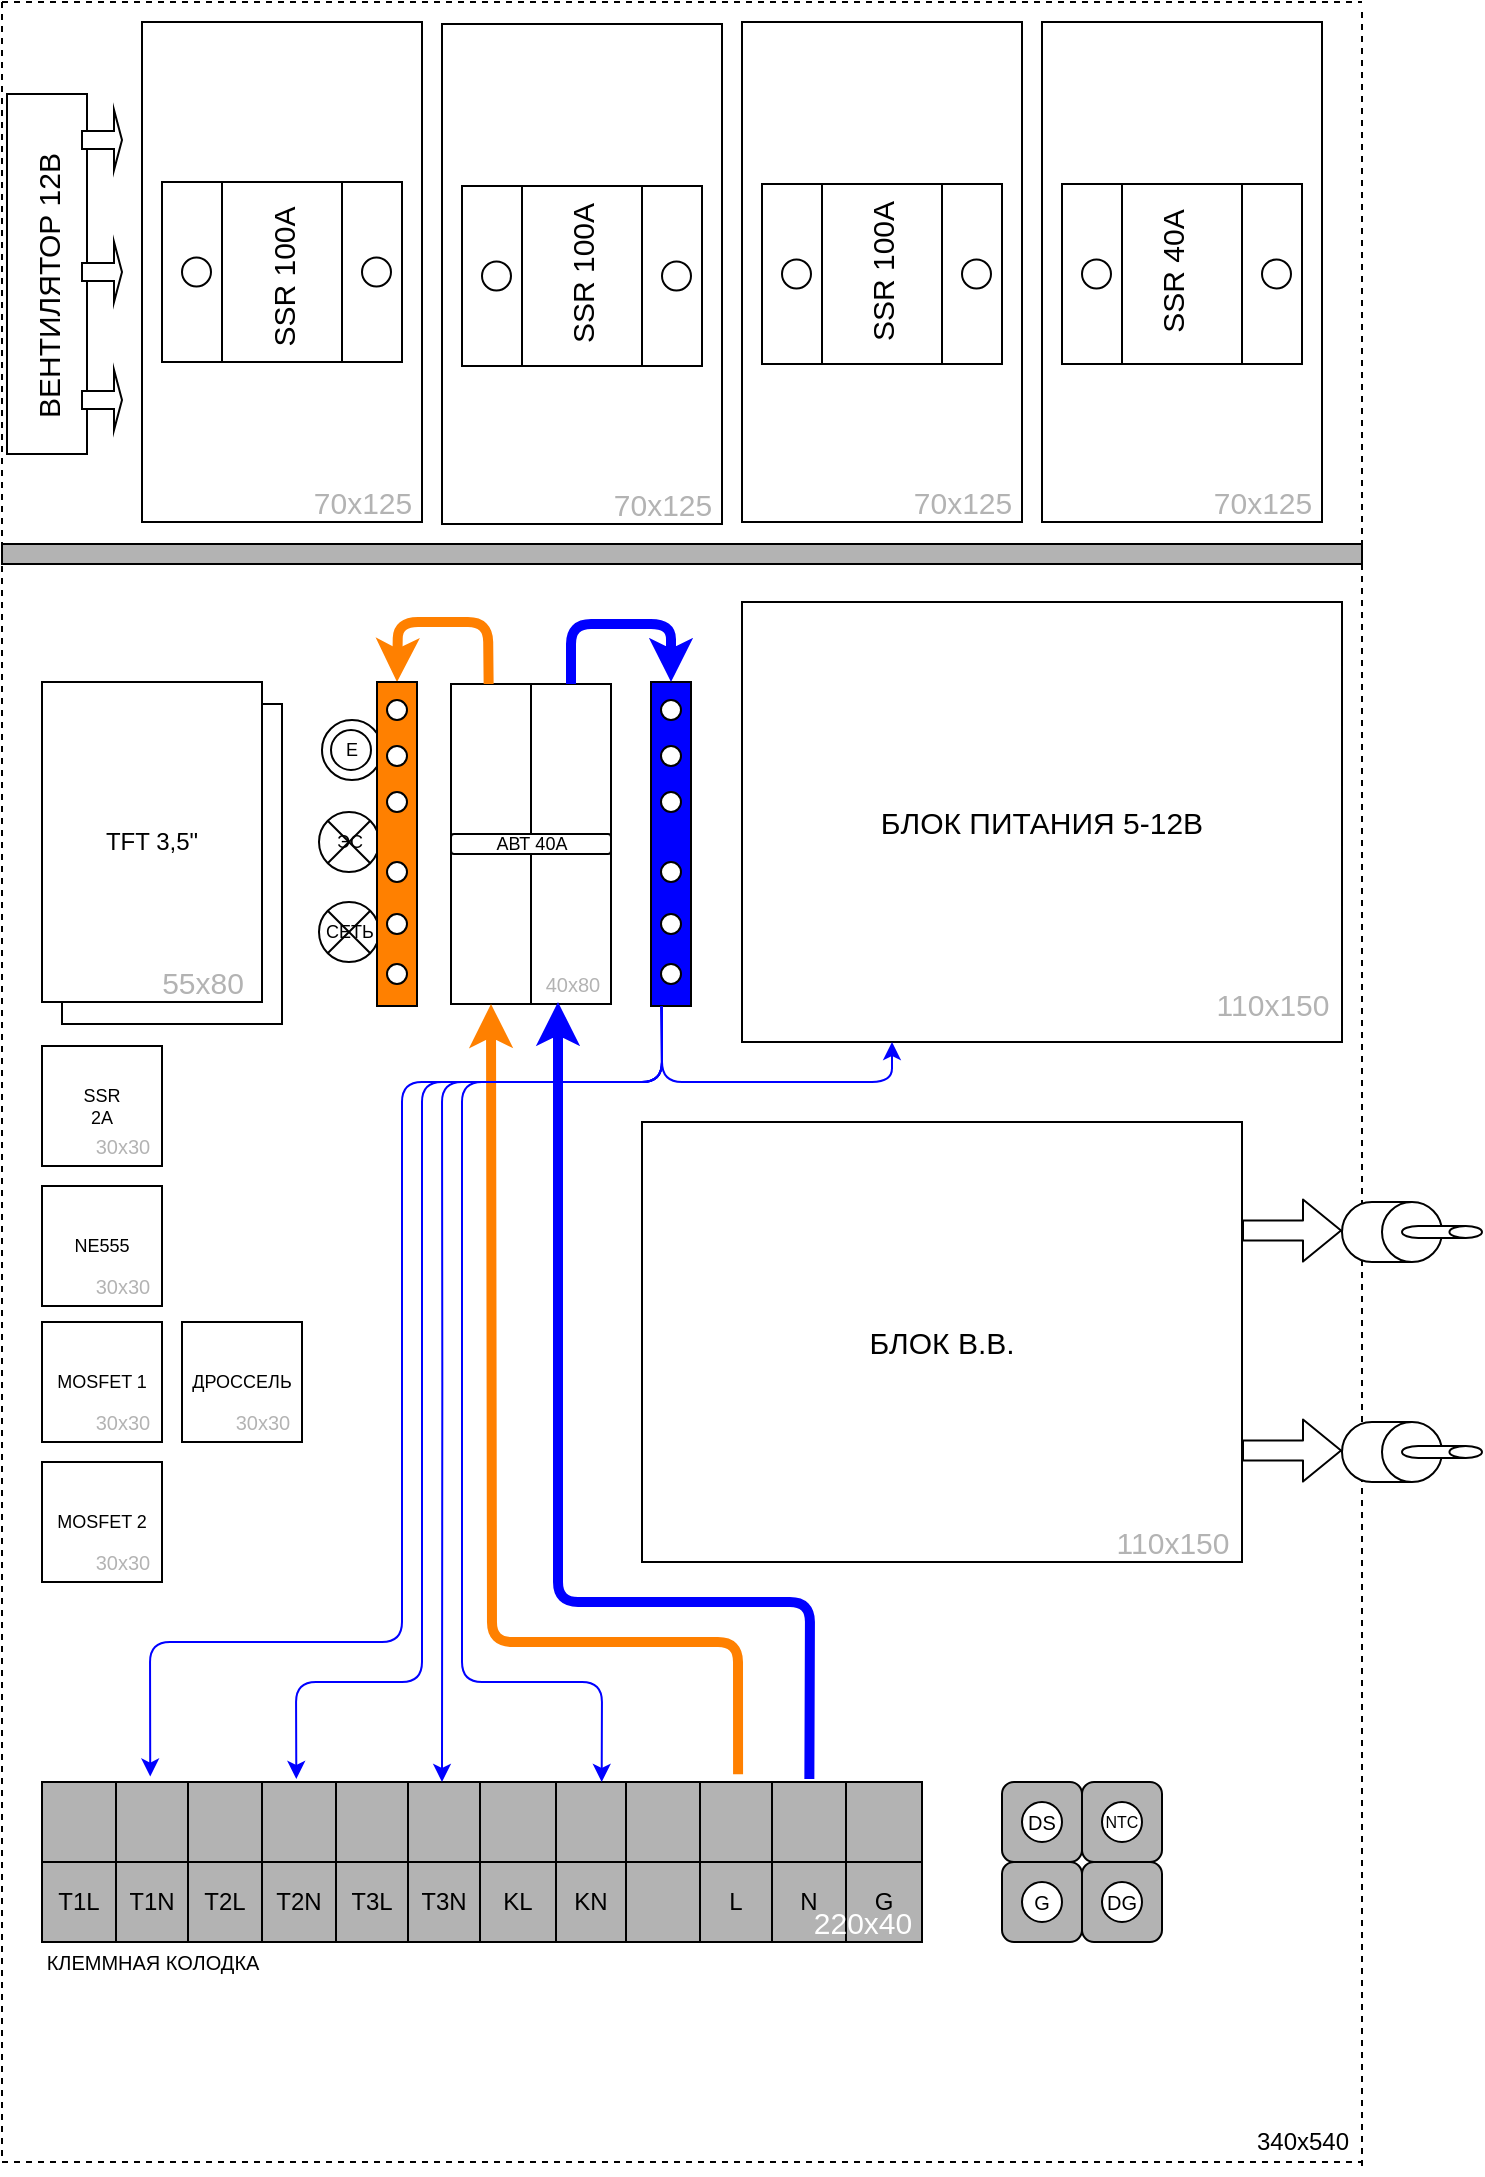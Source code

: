 <mxfile version="14.9.3" type="github">
  <diagram id="wLJY2JxTPAPCyqu1ovc7" name="Page-1">
    <mxGraphModel dx="1673" dy="888" grid="1" gridSize="10" guides="1" tooltips="1" connect="1" arrows="1" fold="1" page="1" pageScale="1" pageWidth="827" pageHeight="1169" math="0" shadow="0">
      <root>
        <mxCell id="0" />
        <mxCell id="1" parent="0" />
        <mxCell id="JK384I4514vAyyxiERsS-146" value="" style="rounded=0;whiteSpace=wrap;html=1;" vertex="1" parent="1">
          <mxGeometry x="70" y="391" width="110" height="160" as="geometry" />
        </mxCell>
        <mxCell id="JK384I4514vAyyxiERsS-2" value="" style="endArrow=none;dashed=1;html=1;" edge="1" parent="1">
          <mxGeometry width="50" height="50" relative="1" as="geometry">
            <mxPoint x="40" y="40" as="sourcePoint" />
            <mxPoint x="720" y="40" as="targetPoint" />
          </mxGeometry>
        </mxCell>
        <mxCell id="JK384I4514vAyyxiERsS-4" value="" style="endArrow=none;dashed=1;html=1;" edge="1" parent="1">
          <mxGeometry width="50" height="50" relative="1" as="geometry">
            <mxPoint x="40" y="1120" as="sourcePoint" />
            <mxPoint x="720" y="1120" as="targetPoint" />
          </mxGeometry>
        </mxCell>
        <mxCell id="JK384I4514vAyyxiERsS-5" value="" style="endArrow=none;dashed=1;html=1;" edge="1" parent="1">
          <mxGeometry width="50" height="50" relative="1" as="geometry">
            <mxPoint x="40" y="40" as="sourcePoint" />
            <mxPoint x="40" y="1120" as="targetPoint" />
          </mxGeometry>
        </mxCell>
        <mxCell id="JK384I4514vAyyxiERsS-6" value="" style="endArrow=none;dashed=1;html=1;" edge="1" parent="1">
          <mxGeometry width="50" height="50" relative="1" as="geometry">
            <mxPoint x="720" y="45" as="sourcePoint" />
            <mxPoint x="720" y="1125" as="targetPoint" />
          </mxGeometry>
        </mxCell>
        <mxCell id="JK384I4514vAyyxiERsS-7" value="340x540" style="text;html=1;align=center;verticalAlign=middle;resizable=0;points=[];autosize=1;strokeColor=none;" vertex="1" parent="1">
          <mxGeometry x="660" y="1100" width="60" height="20" as="geometry" />
        </mxCell>
        <mxCell id="JK384I4514vAyyxiERsS-15" value="" style="rounded=0;whiteSpace=wrap;html=1;" vertex="1" parent="1">
          <mxGeometry x="264.5" y="381" width="40" height="160" as="geometry" />
        </mxCell>
        <mxCell id="JK384I4514vAyyxiERsS-16" value="TFT 3,5&quot;" style="rounded=0;whiteSpace=wrap;html=1;" vertex="1" parent="1">
          <mxGeometry x="60" y="380" width="110" height="160" as="geometry" />
        </mxCell>
        <mxCell id="JK384I4514vAyyxiERsS-17" value="" style="rounded=0;whiteSpace=wrap;html=1;" vertex="1" parent="1">
          <mxGeometry x="304.5" y="381" width="40" height="160" as="geometry" />
        </mxCell>
        <mxCell id="JK384I4514vAyyxiERsS-18" value="АВТ 40А" style="rounded=1;whiteSpace=wrap;html=1;fontSize=9;" vertex="1" parent="1">
          <mxGeometry x="264.5" y="456" width="80" height="10" as="geometry" />
        </mxCell>
        <mxCell id="JK384I4514vAyyxiERsS-19" value="" style="ellipse;whiteSpace=wrap;html=1;aspect=fixed;fontSize=9;" vertex="1" parent="1">
          <mxGeometry x="200" y="399" width="30" height="30" as="geometry" />
        </mxCell>
        <mxCell id="JK384I4514vAyyxiERsS-20" value="E" style="ellipse;whiteSpace=wrap;html=1;aspect=fixed;fontSize=9;" vertex="1" parent="1">
          <mxGeometry x="204.5" y="404" width="20" height="20" as="geometry" />
        </mxCell>
        <mxCell id="JK384I4514vAyyxiERsS-21" value="ЭС" style="shape=sumEllipse;perimeter=ellipsePerimeter;whiteSpace=wrap;html=1;backgroundOutline=1;fontSize=9;" vertex="1" parent="1">
          <mxGeometry x="198.5" y="445" width="30" height="30" as="geometry" />
        </mxCell>
        <mxCell id="JK384I4514vAyyxiERsS-26" value="&lt;div style=&quot;font-size: 10px;&quot;&gt;40x80&lt;/div&gt;" style="text;html=1;align=center;verticalAlign=middle;resizable=0;points=[];autosize=1;strokeColor=none;fontSize=10;fontColor=#B3B3B3;" vertex="1" parent="1">
          <mxGeometry x="304.5" y="521" width="40" height="20" as="geometry" />
        </mxCell>
        <mxCell id="JK384I4514vAyyxiERsS-27" value="&lt;div&gt;55x80&lt;/div&gt;" style="text;html=1;align=center;verticalAlign=middle;resizable=0;points=[];autosize=1;strokeColor=none;fontSize=15;fontColor=#B3B3B3;" vertex="1" parent="1">
          <mxGeometry x="110" y="520" width="60" height="20" as="geometry" />
        </mxCell>
        <mxCell id="JK384I4514vAyyxiERsS-28" value="" style="rounded=0;whiteSpace=wrap;html=1;fontSize=15;" vertex="1" parent="1">
          <mxGeometry x="42.5" y="86" width="40" height="180" as="geometry" />
        </mxCell>
        <mxCell id="JK384I4514vAyyxiERsS-29" value="" style="shape=singleArrow;whiteSpace=wrap;html=1;labelBackgroundColor=none;fontSize=15;fillColor=#FFFFFF;" vertex="1" parent="1">
          <mxGeometry x="80" y="94" width="20" height="30" as="geometry" />
        </mxCell>
        <mxCell id="JK384I4514vAyyxiERsS-30" value="" style="shape=singleArrow;whiteSpace=wrap;html=1;labelBackgroundColor=none;fontSize=15;fillColor=#FFFFFF;" vertex="1" parent="1">
          <mxGeometry x="80" y="224" width="20" height="30" as="geometry" />
        </mxCell>
        <mxCell id="JK384I4514vAyyxiERsS-31" value="" style="shape=singleArrow;whiteSpace=wrap;html=1;labelBackgroundColor=none;fontSize=15;fillColor=#FFFFFF;" vertex="1" parent="1">
          <mxGeometry x="80" y="160" width="20" height="30" as="geometry" />
        </mxCell>
        <mxCell id="JK384I4514vAyyxiERsS-32" value="ВЕНТИЛЯТОР 12В" style="text;html=1;strokeColor=none;fillColor=none;align=center;verticalAlign=middle;whiteSpace=wrap;rounded=0;labelBackgroundColor=none;fontSize=15;rotation=270;" vertex="1" parent="1">
          <mxGeometry x="-15" y="171.75" width="155" height="20" as="geometry" />
        </mxCell>
        <mxCell id="JK384I4514vAyyxiERsS-33" value="" style="rounded=0;whiteSpace=wrap;html=1;fontSize=15;" vertex="1" parent="1">
          <mxGeometry x="110" y="50" width="140" height="250" as="geometry" />
        </mxCell>
        <mxCell id="JK384I4514vAyyxiERsS-34" value="" style="rounded=0;whiteSpace=wrap;html=1;fontSize=15;" vertex="1" parent="1">
          <mxGeometry x="260" y="51" width="140" height="250" as="geometry" />
        </mxCell>
        <mxCell id="JK384I4514vAyyxiERsS-35" value="" style="rounded=0;whiteSpace=wrap;html=1;fontSize=15;" vertex="1" parent="1">
          <mxGeometry x="410" y="50" width="140" height="250" as="geometry" />
        </mxCell>
        <mxCell id="JK384I4514vAyyxiERsS-36" value="" style="rounded=0;whiteSpace=wrap;html=1;fontSize=15;" vertex="1" parent="1">
          <mxGeometry x="560" y="50" width="140" height="250" as="geometry" />
        </mxCell>
        <mxCell id="JK384I4514vAyyxiERsS-37" value="" style="rounded=0;whiteSpace=wrap;html=1;labelBackgroundColor=none;fontSize=15;fillColor=#FFFFFF;" vertex="1" parent="1">
          <mxGeometry x="120" y="130" width="120" height="90" as="geometry" />
        </mxCell>
        <mxCell id="JK384I4514vAyyxiERsS-38" value="" style="rounded=0;whiteSpace=wrap;html=1;labelBackgroundColor=none;fontSize=15;fillColor=#FFFFFF;" vertex="1" parent="1">
          <mxGeometry x="150" y="130" width="60" height="90" as="geometry" />
        </mxCell>
        <mxCell id="JK384I4514vAyyxiERsS-39" value="" style="ellipse;whiteSpace=wrap;html=1;aspect=fixed;labelBackgroundColor=none;fontSize=15;fillColor=#FFFFFF;" vertex="1" parent="1">
          <mxGeometry x="130" y="167.75" width="14.5" height="14.5" as="geometry" />
        </mxCell>
        <mxCell id="JK384I4514vAyyxiERsS-40" value="" style="ellipse;whiteSpace=wrap;html=1;aspect=fixed;labelBackgroundColor=none;fontSize=15;fillColor=#FFFFFF;" vertex="1" parent="1">
          <mxGeometry x="220" y="167.75" width="14.5" height="14.5" as="geometry" />
        </mxCell>
        <mxCell id="JK384I4514vAyyxiERsS-41" value="" style="rounded=0;whiteSpace=wrap;html=1;labelBackgroundColor=none;fontSize=15;fillColor=#FFFFFF;" vertex="1" parent="1">
          <mxGeometry x="270" y="132" width="120" height="90" as="geometry" />
        </mxCell>
        <mxCell id="JK384I4514vAyyxiERsS-42" value="" style="rounded=0;whiteSpace=wrap;html=1;labelBackgroundColor=none;fontSize=15;fillColor=#FFFFFF;" vertex="1" parent="1">
          <mxGeometry x="300" y="132" width="60" height="90" as="geometry" />
        </mxCell>
        <mxCell id="JK384I4514vAyyxiERsS-43" value="" style="ellipse;whiteSpace=wrap;html=1;aspect=fixed;labelBackgroundColor=none;fontSize=15;fillColor=#FFFFFF;" vertex="1" parent="1">
          <mxGeometry x="280" y="169.75" width="14.5" height="14.5" as="geometry" />
        </mxCell>
        <mxCell id="JK384I4514vAyyxiERsS-44" value="" style="ellipse;whiteSpace=wrap;html=1;aspect=fixed;labelBackgroundColor=none;fontSize=15;fillColor=#FFFFFF;" vertex="1" parent="1">
          <mxGeometry x="370" y="169.75" width="14.5" height="14.5" as="geometry" />
        </mxCell>
        <mxCell id="JK384I4514vAyyxiERsS-45" value="" style="rounded=0;whiteSpace=wrap;html=1;labelBackgroundColor=none;fontSize=15;fillColor=#FFFFFF;" vertex="1" parent="1">
          <mxGeometry x="420" y="131" width="120" height="90" as="geometry" />
        </mxCell>
        <mxCell id="JK384I4514vAyyxiERsS-46" value="" style="rounded=0;whiteSpace=wrap;html=1;labelBackgroundColor=none;fontSize=15;fillColor=#FFFFFF;" vertex="1" parent="1">
          <mxGeometry x="450" y="131" width="60" height="90" as="geometry" />
        </mxCell>
        <mxCell id="JK384I4514vAyyxiERsS-47" value="" style="ellipse;whiteSpace=wrap;html=1;aspect=fixed;labelBackgroundColor=none;fontSize=15;fillColor=#FFFFFF;" vertex="1" parent="1">
          <mxGeometry x="430" y="168.75" width="14.5" height="14.5" as="geometry" />
        </mxCell>
        <mxCell id="JK384I4514vAyyxiERsS-48" value="" style="ellipse;whiteSpace=wrap;html=1;aspect=fixed;labelBackgroundColor=none;fontSize=15;fillColor=#FFFFFF;" vertex="1" parent="1">
          <mxGeometry x="520" y="168.75" width="14.5" height="14.5" as="geometry" />
        </mxCell>
        <mxCell id="JK384I4514vAyyxiERsS-49" value="" style="rounded=0;whiteSpace=wrap;html=1;labelBackgroundColor=none;fontSize=15;fillColor=#FFFFFF;" vertex="1" parent="1">
          <mxGeometry x="570" y="131" width="120" height="90" as="geometry" />
        </mxCell>
        <mxCell id="JK384I4514vAyyxiERsS-50" value="" style="rounded=0;whiteSpace=wrap;html=1;labelBackgroundColor=none;fontSize=15;fillColor=#FFFFFF;" vertex="1" parent="1">
          <mxGeometry x="600" y="131" width="60" height="90" as="geometry" />
        </mxCell>
        <mxCell id="JK384I4514vAyyxiERsS-51" value="" style="ellipse;whiteSpace=wrap;html=1;aspect=fixed;labelBackgroundColor=none;fontSize=15;fillColor=#FFFFFF;" vertex="1" parent="1">
          <mxGeometry x="580" y="168.75" width="14.5" height="14.5" as="geometry" />
        </mxCell>
        <mxCell id="JK384I4514vAyyxiERsS-52" value="" style="ellipse;whiteSpace=wrap;html=1;aspect=fixed;labelBackgroundColor=none;fontSize=15;fillColor=#FFFFFF;" vertex="1" parent="1">
          <mxGeometry x="670" y="168.75" width="14.5" height="14.5" as="geometry" />
        </mxCell>
        <mxCell id="JK384I4514vAyyxiERsS-53" value="&lt;div&gt;SSR 100A&lt;/div&gt;" style="text;html=1;align=center;verticalAlign=middle;resizable=0;points=[];autosize=1;strokeColor=none;fontSize=15;rotation=270;" vertex="1" parent="1">
          <mxGeometry x="135" y="167.75" width="90" height="20" as="geometry" />
        </mxCell>
        <mxCell id="JK384I4514vAyyxiERsS-54" value="&lt;div&gt;SSR 40A&lt;/div&gt;" style="text;html=1;align=center;verticalAlign=middle;resizable=0;points=[];autosize=1;strokeColor=none;fontSize=15;rotation=270;" vertex="1" parent="1">
          <mxGeometry x="585" y="165" width="80" height="20" as="geometry" />
        </mxCell>
        <mxCell id="JK384I4514vAyyxiERsS-55" value="&lt;div&gt;SSR 100A&lt;/div&gt;" style="text;html=1;align=center;verticalAlign=middle;resizable=0;points=[];autosize=1;strokeColor=none;fontSize=15;rotation=270;" vertex="1" parent="1">
          <mxGeometry x="285" y="166" width="90" height="20" as="geometry" />
        </mxCell>
        <mxCell id="JK384I4514vAyyxiERsS-56" value="&lt;div&gt;SSR 100A&lt;/div&gt;" style="text;html=1;align=center;verticalAlign=middle;resizable=0;points=[];autosize=1;strokeColor=none;fontSize=15;rotation=270;" vertex="1" parent="1">
          <mxGeometry x="435" y="165" width="90" height="20" as="geometry" />
        </mxCell>
        <mxCell id="JK384I4514vAyyxiERsS-57" value="70x125" style="text;html=1;align=center;verticalAlign=middle;resizable=0;points=[];autosize=1;strokeColor=none;fontSize=15;fontColor=#B3B3B3;" vertex="1" parent="1">
          <mxGeometry x="640" y="280" width="60" height="20" as="geometry" />
        </mxCell>
        <mxCell id="JK384I4514vAyyxiERsS-58" value="70x125" style="text;html=1;align=center;verticalAlign=middle;resizable=0;points=[];autosize=1;strokeColor=none;fontSize=15;fontColor=#B3B3B3;" vertex="1" parent="1">
          <mxGeometry x="190" y="280" width="60" height="20" as="geometry" />
        </mxCell>
        <mxCell id="JK384I4514vAyyxiERsS-59" value="70x125" style="text;html=1;align=center;verticalAlign=middle;resizable=0;points=[];autosize=1;strokeColor=none;fontSize=15;fontColor=#B3B3B3;" vertex="1" parent="1">
          <mxGeometry x="340" y="281" width="60" height="20" as="geometry" />
        </mxCell>
        <mxCell id="JK384I4514vAyyxiERsS-60" value="70x125" style="text;html=1;align=center;verticalAlign=middle;resizable=0;points=[];autosize=1;strokeColor=none;fontSize=15;fontColor=#B3B3B3;" vertex="1" parent="1">
          <mxGeometry x="490" y="280" width="60" height="20" as="geometry" />
        </mxCell>
        <mxCell id="JK384I4514vAyyxiERsS-61" value="&lt;div&gt;SSR&lt;/div&gt;&lt;div&gt;2A&lt;br&gt;&lt;/div&gt;" style="whiteSpace=wrap;html=1;aspect=fixed;fontSize=9;" vertex="1" parent="1">
          <mxGeometry x="60" y="562" width="60" height="60" as="geometry" />
        </mxCell>
        <mxCell id="JK384I4514vAyyxiERsS-62" value="MOSFET 1" style="whiteSpace=wrap;html=1;aspect=fixed;fontSize=9;" vertex="1" parent="1">
          <mxGeometry x="60" y="700" width="60" height="60" as="geometry" />
        </mxCell>
        <mxCell id="JK384I4514vAyyxiERsS-63" value="NE555" style="whiteSpace=wrap;html=1;aspect=fixed;fontSize=9;" vertex="1" parent="1">
          <mxGeometry x="60" y="632" width="60" height="60" as="geometry" />
        </mxCell>
        <mxCell id="JK384I4514vAyyxiERsS-64" value="MOSFET 2" style="whiteSpace=wrap;html=1;aspect=fixed;fontSize=9;" vertex="1" parent="1">
          <mxGeometry x="60" y="770" width="60" height="60" as="geometry" />
        </mxCell>
        <mxCell id="JK384I4514vAyyxiERsS-65" value="30x30" style="text;html=1;align=center;verticalAlign=middle;resizable=0;points=[];autosize=1;strokeColor=none;fontSize=10;fontColor=#B3B3B3;" vertex="1" parent="1">
          <mxGeometry x="80" y="740" width="40" height="20" as="geometry" />
        </mxCell>
        <mxCell id="JK384I4514vAyyxiERsS-66" value="30x30" style="text;html=1;align=center;verticalAlign=middle;resizable=0;points=[];autosize=1;strokeColor=none;fontSize=10;fontColor=#B3B3B3;" vertex="1" parent="1">
          <mxGeometry x="80" y="602" width="40" height="20" as="geometry" />
        </mxCell>
        <mxCell id="JK384I4514vAyyxiERsS-67" value="30x30" style="text;html=1;align=center;verticalAlign=middle;resizable=0;points=[];autosize=1;strokeColor=none;fontSize=10;fontColor=#B3B3B3;" vertex="1" parent="1">
          <mxGeometry x="80" y="672" width="40" height="20" as="geometry" />
        </mxCell>
        <mxCell id="JK384I4514vAyyxiERsS-68" value="30x30" style="text;html=1;align=center;verticalAlign=middle;resizable=0;points=[];autosize=1;strokeColor=none;fontSize=10;fontColor=#B3B3B3;" vertex="1" parent="1">
          <mxGeometry x="80" y="810" width="40" height="20" as="geometry" />
        </mxCell>
        <mxCell id="JK384I4514vAyyxiERsS-70" value="ДРОССЕЛЬ" style="whiteSpace=wrap;html=1;aspect=fixed;fontSize=9;" vertex="1" parent="1">
          <mxGeometry x="130" y="700" width="60" height="60" as="geometry" />
        </mxCell>
        <mxCell id="JK384I4514vAyyxiERsS-71" value="30x30" style="text;html=1;align=center;verticalAlign=middle;resizable=0;points=[];autosize=1;strokeColor=none;fontSize=10;fontColor=#B3B3B3;" vertex="1" parent="1">
          <mxGeometry x="150" y="740" width="40" height="20" as="geometry" />
        </mxCell>
        <mxCell id="JK384I4514vAyyxiERsS-72" value="&lt;div&gt;БЛОК ПИТАНИЯ 5-12В&lt;/div&gt;" style="rounded=0;whiteSpace=wrap;html=1;fontSize=15;" vertex="1" parent="1">
          <mxGeometry x="410" y="340" width="300" height="220" as="geometry" />
        </mxCell>
        <mxCell id="JK384I4514vAyyxiERsS-73" value="110x150" style="text;html=1;align=center;verticalAlign=middle;resizable=0;points=[];autosize=1;strokeColor=none;fontSize=15;fontColor=#B3B3B3;" vertex="1" parent="1">
          <mxGeometry x="640" y="531" width="70" height="20" as="geometry" />
        </mxCell>
        <mxCell id="JK384I4514vAyyxiERsS-74" value="&lt;div&gt;БЛОК В.В.&lt;br&gt;&lt;/div&gt;" style="rounded=0;whiteSpace=wrap;html=1;fontSize=15;" vertex="1" parent="1">
          <mxGeometry x="360" y="600" width="300" height="220" as="geometry" />
        </mxCell>
        <mxCell id="JK384I4514vAyyxiERsS-75" value="110x150" style="text;html=1;align=center;verticalAlign=middle;resizable=0;points=[];autosize=1;strokeColor=none;fontSize=15;fontColor=#B3B3B3;" vertex="1" parent="1">
          <mxGeometry x="590" y="800" width="70" height="20" as="geometry" />
        </mxCell>
        <mxCell id="JK384I4514vAyyxiERsS-77" value="" style="shape=cylinder3;whiteSpace=wrap;html=1;boundedLbl=1;backgroundOutline=1;size=15;direction=south;" vertex="1" parent="1">
          <mxGeometry x="710" y="640" width="50" height="30" as="geometry" />
        </mxCell>
        <mxCell id="JK384I4514vAyyxiERsS-78" value="" style="shape=cylinder3;whiteSpace=wrap;html=1;boundedLbl=1;backgroundOutline=1;size=15;direction=south;" vertex="1" parent="1">
          <mxGeometry x="710" y="750" width="50" height="30" as="geometry" />
        </mxCell>
        <mxCell id="JK384I4514vAyyxiERsS-79" value="" style="shape=flexArrow;endArrow=classic;html=1;" edge="1" parent="1">
          <mxGeometry width="50" height="50" relative="1" as="geometry">
            <mxPoint x="660" y="764.29" as="sourcePoint" />
            <mxPoint x="710" y="764.29" as="targetPoint" />
          </mxGeometry>
        </mxCell>
        <mxCell id="JK384I4514vAyyxiERsS-81" value="" style="shape=flexArrow;endArrow=classic;html=1;" edge="1" parent="1">
          <mxGeometry width="50" height="50" relative="1" as="geometry">
            <mxPoint x="660" y="654.29" as="sourcePoint" />
            <mxPoint x="710" y="654.29" as="targetPoint" />
          </mxGeometry>
        </mxCell>
        <mxCell id="JK384I4514vAyyxiERsS-82" value="" style="shape=cylinder3;whiteSpace=wrap;html=1;boundedLbl=1;backgroundOutline=1;size=8.143;direction=south;" vertex="1" parent="1">
          <mxGeometry x="740" y="762" width="40" height="6" as="geometry" />
        </mxCell>
        <mxCell id="JK384I4514vAyyxiERsS-83" value="" style="shape=cylinder3;whiteSpace=wrap;html=1;boundedLbl=1;backgroundOutline=1;size=8.143;direction=south;" vertex="1" parent="1">
          <mxGeometry x="740" y="652" width="40" height="6" as="geometry" />
        </mxCell>
        <mxCell id="JK384I4514vAyyxiERsS-85" value="СЕТЬ" style="shape=sumEllipse;perimeter=ellipsePerimeter;whiteSpace=wrap;html=1;backgroundOutline=1;fontSize=9;" vertex="1" parent="1">
          <mxGeometry x="198.5" y="490" width="30" height="30" as="geometry" />
        </mxCell>
        <mxCell id="JK384I4514vAyyxiERsS-86" value="" style="rounded=0;whiteSpace=wrap;html=1;fillColor=#B3B3B3;" vertex="1" parent="1">
          <mxGeometry x="40" y="311" width="680" height="10" as="geometry" />
        </mxCell>
        <mxCell id="JK384I4514vAyyxiERsS-92" value="" style="shape=table;html=1;whiteSpace=wrap;startSize=0;container=1;collapsible=0;childLayout=tableLayout;fillColor=#B3B3B3;" vertex="1" parent="1">
          <mxGeometry x="60" y="930" width="440" height="80" as="geometry" />
        </mxCell>
        <mxCell id="JK384I4514vAyyxiERsS-93" value="" style="shape=partialRectangle;html=1;whiteSpace=wrap;collapsible=0;dropTarget=0;pointerEvents=0;fillColor=none;top=0;left=0;bottom=0;right=0;points=[[0,0.5],[1,0.5]];portConstraint=eastwest;" vertex="1" parent="JK384I4514vAyyxiERsS-92">
          <mxGeometry width="440" height="40" as="geometry" />
        </mxCell>
        <mxCell id="JK384I4514vAyyxiERsS-134" style="shape=partialRectangle;html=1;whiteSpace=wrap;connectable=0;fillColor=none;top=0;left=0;bottom=0;right=0;overflow=hidden;pointerEvents=1;" vertex="1" parent="JK384I4514vAyyxiERsS-93">
          <mxGeometry width="37" height="40" as="geometry" />
        </mxCell>
        <mxCell id="JK384I4514vAyyxiERsS-132" style="shape=partialRectangle;html=1;whiteSpace=wrap;connectable=0;fillColor=none;top=0;left=0;bottom=0;right=0;overflow=hidden;pointerEvents=1;" vertex="1" parent="JK384I4514vAyyxiERsS-93">
          <mxGeometry x="37" width="36" height="40" as="geometry" />
        </mxCell>
        <mxCell id="JK384I4514vAyyxiERsS-130" style="shape=partialRectangle;html=1;whiteSpace=wrap;connectable=0;fillColor=none;top=0;left=0;bottom=0;right=0;overflow=hidden;pointerEvents=1;" vertex="1" parent="JK384I4514vAyyxiERsS-93">
          <mxGeometry x="73" width="37" height="40" as="geometry" />
        </mxCell>
        <mxCell id="JK384I4514vAyyxiERsS-128" style="shape=partialRectangle;html=1;whiteSpace=wrap;connectable=0;fillColor=none;top=0;left=0;bottom=0;right=0;overflow=hidden;pointerEvents=1;" vertex="1" parent="JK384I4514vAyyxiERsS-93">
          <mxGeometry x="110" width="37" height="40" as="geometry" />
        </mxCell>
        <mxCell id="JK384I4514vAyyxiERsS-126" style="shape=partialRectangle;html=1;whiteSpace=wrap;connectable=0;fillColor=none;top=0;left=0;bottom=0;right=0;overflow=hidden;pointerEvents=1;" vertex="1" parent="JK384I4514vAyyxiERsS-93">
          <mxGeometry x="147" width="36" height="40" as="geometry" />
        </mxCell>
        <mxCell id="JK384I4514vAyyxiERsS-124" style="shape=partialRectangle;html=1;whiteSpace=wrap;connectable=0;fillColor=none;top=0;left=0;bottom=0;right=0;overflow=hidden;pointerEvents=1;" vertex="1" parent="JK384I4514vAyyxiERsS-93">
          <mxGeometry x="183" width="36" height="40" as="geometry" />
        </mxCell>
        <mxCell id="JK384I4514vAyyxiERsS-122" style="shape=partialRectangle;html=1;whiteSpace=wrap;connectable=0;fillColor=none;top=0;left=0;bottom=0;right=0;overflow=hidden;pointerEvents=1;" vertex="1" parent="JK384I4514vAyyxiERsS-93">
          <mxGeometry x="219" width="38" height="40" as="geometry" />
        </mxCell>
        <mxCell id="JK384I4514vAyyxiERsS-120" style="shape=partialRectangle;html=1;whiteSpace=wrap;connectable=0;fillColor=none;top=0;left=0;bottom=0;right=0;overflow=hidden;pointerEvents=1;" vertex="1" parent="JK384I4514vAyyxiERsS-93">
          <mxGeometry x="257" width="35" height="40" as="geometry" />
        </mxCell>
        <mxCell id="JK384I4514vAyyxiERsS-118" style="shape=partialRectangle;html=1;whiteSpace=wrap;connectable=0;fillColor=none;top=0;left=0;bottom=0;right=0;overflow=hidden;pointerEvents=1;" vertex="1" parent="JK384I4514vAyyxiERsS-93">
          <mxGeometry x="292" width="37" height="40" as="geometry" />
        </mxCell>
        <mxCell id="JK384I4514vAyyxiERsS-94" value="" style="shape=partialRectangle;html=1;whiteSpace=wrap;connectable=0;fillColor=none;top=0;left=0;bottom=0;right=0;overflow=hidden;pointerEvents=1;" vertex="1" parent="JK384I4514vAyyxiERsS-93">
          <mxGeometry x="329" width="36" height="40" as="geometry" />
        </mxCell>
        <mxCell id="JK384I4514vAyyxiERsS-95" value="" style="shape=partialRectangle;html=1;whiteSpace=wrap;connectable=0;fillColor=none;top=0;left=0;bottom=0;right=0;overflow=hidden;pointerEvents=1;" vertex="1" parent="JK384I4514vAyyxiERsS-93">
          <mxGeometry x="365" width="37" height="40" as="geometry" />
        </mxCell>
        <mxCell id="JK384I4514vAyyxiERsS-96" value="" style="shape=partialRectangle;html=1;whiteSpace=wrap;connectable=0;fillColor=none;top=0;left=0;bottom=0;right=0;overflow=hidden;pointerEvents=1;" vertex="1" parent="JK384I4514vAyyxiERsS-93">
          <mxGeometry x="402" width="38" height="40" as="geometry" />
        </mxCell>
        <mxCell id="JK384I4514vAyyxiERsS-105" value="" style="shape=partialRectangle;html=1;whiteSpace=wrap;collapsible=0;dropTarget=0;pointerEvents=0;fillColor=none;top=0;left=0;bottom=0;right=0;points=[[0,0.5],[1,0.5]];portConstraint=eastwest;" vertex="1" parent="JK384I4514vAyyxiERsS-92">
          <mxGeometry y="40" width="440" height="40" as="geometry" />
        </mxCell>
        <mxCell id="JK384I4514vAyyxiERsS-135" value="T1L" style="shape=partialRectangle;html=1;whiteSpace=wrap;connectable=0;fillColor=none;top=0;left=0;bottom=0;right=0;overflow=hidden;pointerEvents=1;" vertex="1" parent="JK384I4514vAyyxiERsS-105">
          <mxGeometry width="37" height="40" as="geometry" />
        </mxCell>
        <mxCell id="JK384I4514vAyyxiERsS-133" value="T1N" style="shape=partialRectangle;html=1;whiteSpace=wrap;connectable=0;fillColor=none;top=0;left=0;bottom=0;right=0;overflow=hidden;pointerEvents=1;" vertex="1" parent="JK384I4514vAyyxiERsS-105">
          <mxGeometry x="37" width="36" height="40" as="geometry" />
        </mxCell>
        <mxCell id="JK384I4514vAyyxiERsS-131" value="T2L" style="shape=partialRectangle;html=1;whiteSpace=wrap;connectable=0;fillColor=none;top=0;left=0;bottom=0;right=0;overflow=hidden;pointerEvents=1;" vertex="1" parent="JK384I4514vAyyxiERsS-105">
          <mxGeometry x="73" width="37" height="40" as="geometry" />
        </mxCell>
        <mxCell id="JK384I4514vAyyxiERsS-129" value="T2N" style="shape=partialRectangle;html=1;whiteSpace=wrap;connectable=0;fillColor=none;top=0;left=0;bottom=0;right=0;overflow=hidden;pointerEvents=1;" vertex="1" parent="JK384I4514vAyyxiERsS-105">
          <mxGeometry x="110" width="37" height="40" as="geometry" />
        </mxCell>
        <mxCell id="JK384I4514vAyyxiERsS-127" value="T3L" style="shape=partialRectangle;html=1;whiteSpace=wrap;connectable=0;fillColor=none;top=0;left=0;bottom=0;right=0;overflow=hidden;pointerEvents=1;" vertex="1" parent="JK384I4514vAyyxiERsS-105">
          <mxGeometry x="147" width="36" height="40" as="geometry" />
        </mxCell>
        <mxCell id="JK384I4514vAyyxiERsS-125" value="T3N" style="shape=partialRectangle;html=1;whiteSpace=wrap;connectable=0;fillColor=none;top=0;left=0;bottom=0;right=0;overflow=hidden;pointerEvents=1;" vertex="1" parent="JK384I4514vAyyxiERsS-105">
          <mxGeometry x="183" width="36" height="40" as="geometry" />
        </mxCell>
        <mxCell id="JK384I4514vAyyxiERsS-123" value="KL" style="shape=partialRectangle;html=1;whiteSpace=wrap;connectable=0;fillColor=none;top=0;left=0;bottom=0;right=0;overflow=hidden;pointerEvents=1;" vertex="1" parent="JK384I4514vAyyxiERsS-105">
          <mxGeometry x="219" width="38" height="40" as="geometry" />
        </mxCell>
        <mxCell id="JK384I4514vAyyxiERsS-121" value="KN" style="shape=partialRectangle;html=1;whiteSpace=wrap;connectable=0;fillColor=none;top=0;left=0;bottom=0;right=0;overflow=hidden;pointerEvents=1;" vertex="1" parent="JK384I4514vAyyxiERsS-105">
          <mxGeometry x="257" width="35" height="40" as="geometry" />
        </mxCell>
        <mxCell id="JK384I4514vAyyxiERsS-119" style="shape=partialRectangle;html=1;whiteSpace=wrap;connectable=0;fillColor=none;top=0;left=0;bottom=0;right=0;overflow=hidden;pointerEvents=1;" vertex="1" parent="JK384I4514vAyyxiERsS-105">
          <mxGeometry x="292" width="37" height="40" as="geometry" />
        </mxCell>
        <mxCell id="JK384I4514vAyyxiERsS-106" value="L" style="shape=partialRectangle;html=1;whiteSpace=wrap;connectable=0;fillColor=none;top=0;left=0;bottom=0;right=0;overflow=hidden;pointerEvents=1;" vertex="1" parent="JK384I4514vAyyxiERsS-105">
          <mxGeometry x="329" width="36" height="40" as="geometry" />
        </mxCell>
        <mxCell id="JK384I4514vAyyxiERsS-107" value="N&lt;span style=&quot;white-space: pre&quot;&gt;&lt;/span&gt;" style="shape=partialRectangle;html=1;whiteSpace=wrap;connectable=0;fillColor=none;top=0;left=0;bottom=0;right=0;overflow=hidden;pointerEvents=1;" vertex="1" parent="JK384I4514vAyyxiERsS-105">
          <mxGeometry x="365" width="37" height="40" as="geometry" />
        </mxCell>
        <mxCell id="JK384I4514vAyyxiERsS-108" value="G" style="shape=partialRectangle;html=1;whiteSpace=wrap;connectable=0;fillColor=none;top=0;left=0;bottom=0;right=0;overflow=hidden;pointerEvents=1;" vertex="1" parent="JK384I4514vAyyxiERsS-105">
          <mxGeometry x="402" width="38" height="40" as="geometry" />
        </mxCell>
        <mxCell id="JK384I4514vAyyxiERsS-90" value="220x40" style="text;html=1;align=center;verticalAlign=middle;resizable=0;points=[];autosize=1;strokeColor=none;fontSize=15;fontColor=#FFFFFF;" vertex="1" parent="1">
          <mxGeometry x="440" y="990" width="60" height="20" as="geometry" />
        </mxCell>
        <mxCell id="JK384I4514vAyyxiERsS-136" value="&lt;div style=&quot;font-size: 10px;&quot;&gt;КЛЕММНАЯ КОЛОДКА&lt;/div&gt;" style="text;html=1;align=center;verticalAlign=middle;resizable=0;points=[];autosize=1;strokeColor=none;fontSize=10;" vertex="1" parent="1">
          <mxGeometry x="55" y="1010" width="120" height="20" as="geometry" />
        </mxCell>
        <mxCell id="JK384I4514vAyyxiERsS-138" value="" style="rounded=1;whiteSpace=wrap;html=1;fontSize=10;fontColor=#000000;fillColor=#B3B3B3;" vertex="1" parent="1">
          <mxGeometry x="540" y="930" width="40" height="40" as="geometry" />
        </mxCell>
        <mxCell id="JK384I4514vAyyxiERsS-139" value="" style="rounded=1;whiteSpace=wrap;html=1;fontSize=10;fontColor=#000000;fillColor=#B3B3B3;" vertex="1" parent="1">
          <mxGeometry x="540" y="970" width="40" height="40" as="geometry" />
        </mxCell>
        <mxCell id="JK384I4514vAyyxiERsS-140" value="" style="rounded=1;whiteSpace=wrap;html=1;fontSize=10;fontColor=#000000;fillColor=#B3B3B3;" vertex="1" parent="1">
          <mxGeometry x="580" y="930" width="40" height="40" as="geometry" />
        </mxCell>
        <mxCell id="JK384I4514vAyyxiERsS-141" value="" style="rounded=1;whiteSpace=wrap;html=1;fontSize=10;fontColor=#000000;fillColor=#B3B3B3;" vertex="1" parent="1">
          <mxGeometry x="580" y="970" width="40" height="40" as="geometry" />
        </mxCell>
        <mxCell id="JK384I4514vAyyxiERsS-142" value="DG" style="ellipse;whiteSpace=wrap;html=1;aspect=fixed;fontSize=10;fontColor=#000000;fillColor=#FFFFFF;" vertex="1" parent="1">
          <mxGeometry x="590" y="980" width="20" height="20" as="geometry" />
        </mxCell>
        <mxCell id="JK384I4514vAyyxiERsS-143" value="DS" style="ellipse;whiteSpace=wrap;html=1;aspect=fixed;fontSize=10;fontColor=#000000;fillColor=#FFFFFF;" vertex="1" parent="1">
          <mxGeometry x="550" y="940" width="20" height="20" as="geometry" />
        </mxCell>
        <mxCell id="JK384I4514vAyyxiERsS-144" value="NTC" style="ellipse;whiteSpace=wrap;html=1;aspect=fixed;fontSize=8;fontColor=#000000;fillColor=#FFFFFF;" vertex="1" parent="1">
          <mxGeometry x="590" y="940" width="20" height="20" as="geometry" />
        </mxCell>
        <mxCell id="JK384I4514vAyyxiERsS-145" value="G" style="ellipse;whiteSpace=wrap;html=1;aspect=fixed;fontSize=10;fontColor=#000000;fillColor=#FFFFFF;" vertex="1" parent="1">
          <mxGeometry x="550" y="980" width="20" height="20" as="geometry" />
        </mxCell>
        <mxCell id="JK384I4514vAyyxiERsS-147" value="" style="endArrow=classic;html=1;fontSize=8;fontColor=#000000;entryX=0.5;entryY=1;entryDx=0;entryDy=0;exitX=0.791;exitY=-0.097;exitDx=0;exitDy=0;exitPerimeter=0;strokeColor=#FF8000;strokeWidth=5;" edge="1" parent="1" source="JK384I4514vAyyxiERsS-93" target="JK384I4514vAyyxiERsS-15">
          <mxGeometry width="50" height="50" relative="1" as="geometry">
            <mxPoint x="228.5" y="610" as="sourcePoint" />
            <mxPoint x="278.5" y="560" as="targetPoint" />
            <Array as="points">
              <mxPoint x="408" y="860" />
              <mxPoint x="285" y="860" />
            </Array>
          </mxGeometry>
        </mxCell>
        <mxCell id="JK384I4514vAyyxiERsS-148" value="" style="endArrow=classic;html=1;fontSize=8;fontColor=#000000;exitX=0.872;exitY=-0.038;exitDx=0;exitDy=0;exitPerimeter=0;strokeColor=#0000FF;shadow=0;sketch=0;strokeWidth=5;" edge="1" parent="1" source="JK384I4514vAyyxiERsS-93">
          <mxGeometry width="50" height="50" relative="1" as="geometry">
            <mxPoint x="280" y="710" as="sourcePoint" />
            <mxPoint x="318" y="540" as="targetPoint" />
            <Array as="points">
              <mxPoint x="444" y="840" />
              <mxPoint x="318" y="840" />
            </Array>
          </mxGeometry>
        </mxCell>
        <mxCell id="JK384I4514vAyyxiERsS-150" value="" style="rounded=0;whiteSpace=wrap;html=1;fontSize=8;fontColor=#000000;fillColor=#0000FF;" vertex="1" parent="1">
          <mxGeometry x="364.5" y="380" width="20" height="162" as="geometry" />
        </mxCell>
        <mxCell id="JK384I4514vAyyxiERsS-151" value="" style="ellipse;whiteSpace=wrap;html=1;aspect=fixed;fontSize=8;fontColor=#000000;fillColor=#FFFFFF;" vertex="1" parent="1">
          <mxGeometry x="369.5" y="435" width="10" height="10" as="geometry" />
        </mxCell>
        <mxCell id="JK384I4514vAyyxiERsS-152" value="" style="ellipse;whiteSpace=wrap;html=1;aspect=fixed;fontSize=8;fontColor=#000000;fillColor=#FFFFFF;" vertex="1" parent="1">
          <mxGeometry x="369.5" y="389" width="10" height="10" as="geometry" />
        </mxCell>
        <mxCell id="JK384I4514vAyyxiERsS-153" value="" style="ellipse;whiteSpace=wrap;html=1;aspect=fixed;fontSize=8;fontColor=#000000;fillColor=#FFFFFF;" vertex="1" parent="1">
          <mxGeometry x="369.5" y="521" width="10" height="10" as="geometry" />
        </mxCell>
        <mxCell id="JK384I4514vAyyxiERsS-154" value="" style="ellipse;whiteSpace=wrap;html=1;aspect=fixed;fontSize=8;fontColor=#000000;fillColor=#FFFFFF;" vertex="1" parent="1">
          <mxGeometry x="369.5" y="412" width="10" height="10" as="geometry" />
        </mxCell>
        <mxCell id="JK384I4514vAyyxiERsS-155" value="" style="ellipse;whiteSpace=wrap;html=1;aspect=fixed;fontSize=8;fontColor=#000000;fillColor=#FFFFFF;" vertex="1" parent="1">
          <mxGeometry x="369.5" y="496" width="10" height="10" as="geometry" />
        </mxCell>
        <mxCell id="JK384I4514vAyyxiERsS-156" value="" style="ellipse;whiteSpace=wrap;html=1;aspect=fixed;fontSize=8;fontColor=#000000;fillColor=#FFFFFF;" vertex="1" parent="1">
          <mxGeometry x="369.5" y="470" width="10" height="10" as="geometry" />
        </mxCell>
        <mxCell id="JK384I4514vAyyxiERsS-164" value="" style="endArrow=classic;html=1;fontSize=8;fontColor=#000000;exitX=0.5;exitY=0;exitDx=0;exitDy=0;strokeColor=#0000FF;strokeWidth=5;" edge="1" parent="1" source="JK384I4514vAyyxiERsS-17">
          <mxGeometry width="50" height="50" relative="1" as="geometry">
            <mxPoint x="314.5" y="376" as="sourcePoint" />
            <mxPoint x="374.5" y="380" as="targetPoint" />
            <Array as="points">
              <mxPoint x="324.5" y="351" />
              <mxPoint x="374.5" y="351" />
            </Array>
          </mxGeometry>
        </mxCell>
        <mxCell id="JK384I4514vAyyxiERsS-165" value="" style="endArrow=classic;html=1;fontSize=8;fontColor=#000000;strokeColor=#0000FF;entryX=0.636;entryY=0;entryDx=0;entryDy=0;entryPerimeter=0;exitX=0.25;exitY=1;exitDx=0;exitDy=0;" edge="1" parent="1" source="JK384I4514vAyyxiERsS-150" target="JK384I4514vAyyxiERsS-93">
          <mxGeometry width="50" height="50" relative="1" as="geometry">
            <mxPoint x="200" y="632" as="sourcePoint" />
            <mxPoint x="250" y="582" as="targetPoint" />
            <Array as="points">
              <mxPoint x="370" y="580" />
              <mxPoint x="270" y="580" />
              <mxPoint x="270" y="880" />
              <mxPoint x="340" y="880" />
            </Array>
          </mxGeometry>
        </mxCell>
        <mxCell id="JK384I4514vAyyxiERsS-166" value="" style="endArrow=classic;html=1;fontSize=8;fontColor=#000000;strokeColor=#0000FF;entryX=0.636;entryY=0;entryDx=0;entryDy=0;entryPerimeter=0;" edge="1" parent="1">
          <mxGeometry width="50" height="50" relative="1" as="geometry">
            <mxPoint x="370" y="542" as="sourcePoint" />
            <mxPoint x="260.0" y="930" as="targetPoint" />
            <Array as="points">
              <mxPoint x="370" y="580" />
              <mxPoint x="260" y="580" />
              <mxPoint x="260.16" y="730" />
            </Array>
          </mxGeometry>
        </mxCell>
        <mxCell id="JK384I4514vAyyxiERsS-167" value="" style="endArrow=classic;html=1;fontSize=8;fontColor=#000000;strokeColor=#0000FF;entryX=0.289;entryY=-0.038;entryDx=0;entryDy=0;entryPerimeter=0;" edge="1" parent="1" target="JK384I4514vAyyxiERsS-93">
          <mxGeometry width="50" height="50" relative="1" as="geometry">
            <mxPoint x="370" y="550" as="sourcePoint" />
            <mxPoint x="245" y="620" as="targetPoint" />
            <Array as="points">
              <mxPoint x="370" y="580" />
              <mxPoint x="250" y="580" />
              <mxPoint x="250" y="880" />
              <mxPoint x="187" y="880" />
            </Array>
          </mxGeometry>
        </mxCell>
        <mxCell id="JK384I4514vAyyxiERsS-168" value="" style="endArrow=classic;html=1;fontSize=8;fontColor=#000000;strokeColor=#0000FF;entryX=0.123;entryY=-0.068;entryDx=0;entryDy=0;entryPerimeter=0;" edge="1" parent="1" target="JK384I4514vAyyxiERsS-93">
          <mxGeometry width="50" height="50" relative="1" as="geometry">
            <mxPoint x="370" y="550" as="sourcePoint" />
            <mxPoint x="210" y="630" as="targetPoint" />
            <Array as="points">
              <mxPoint x="370" y="580" />
              <mxPoint x="240" y="580" />
              <mxPoint x="240" y="860" />
              <mxPoint x="114" y="860" />
            </Array>
          </mxGeometry>
        </mxCell>
        <mxCell id="JK384I4514vAyyxiERsS-169" value="" style="endArrow=classic;html=1;fontSize=8;fontColor=#000000;strokeColor=#0000FF;entryX=0.25;entryY=1;entryDx=0;entryDy=0;" edge="1" parent="1" target="JK384I4514vAyyxiERsS-72">
          <mxGeometry width="50" height="50" relative="1" as="geometry">
            <mxPoint x="370" y="550" as="sourcePoint" />
            <mxPoint x="650" y="640" as="targetPoint" />
            <Array as="points">
              <mxPoint x="370" y="580" />
              <mxPoint x="485" y="580" />
            </Array>
          </mxGeometry>
        </mxCell>
        <mxCell id="JK384I4514vAyyxiERsS-170" value="" style="endArrow=classic;html=1;fontSize=8;fontColor=#000000;strokeColor=#FF8000;strokeWidth=5;entryX=0.5;entryY=0;entryDx=0;entryDy=0;" edge="1" parent="1" target="JK384I4514vAyyxiERsS-173">
          <mxGeometry width="50" height="50" relative="1" as="geometry">
            <mxPoint x="283.32" y="381" as="sourcePoint" />
            <mxPoint x="283.32" y="361" as="targetPoint" />
            <Array as="points">
              <mxPoint x="283" y="350" />
              <mxPoint x="238" y="350" />
            </Array>
          </mxGeometry>
        </mxCell>
        <mxCell id="JK384I4514vAyyxiERsS-173" value="" style="rounded=0;whiteSpace=wrap;html=1;fontSize=8;fontColor=#000000;fillColor=#FF8000;" vertex="1" parent="1">
          <mxGeometry x="227.5" y="380" width="20" height="162" as="geometry" />
        </mxCell>
        <mxCell id="JK384I4514vAyyxiERsS-174" value="" style="ellipse;whiteSpace=wrap;html=1;aspect=fixed;fontSize=8;fontColor=#000000;fillColor=#FFFFFF;" vertex="1" parent="1">
          <mxGeometry x="232.5" y="435" width="10" height="10" as="geometry" />
        </mxCell>
        <mxCell id="JK384I4514vAyyxiERsS-175" value="" style="ellipse;whiteSpace=wrap;html=1;aspect=fixed;fontSize=8;fontColor=#000000;fillColor=#FFFFFF;" vertex="1" parent="1">
          <mxGeometry x="232.5" y="389" width="10" height="10" as="geometry" />
        </mxCell>
        <mxCell id="JK384I4514vAyyxiERsS-176" value="" style="ellipse;whiteSpace=wrap;html=1;aspect=fixed;fontSize=8;fontColor=#000000;fillColor=#FFFFFF;" vertex="1" parent="1">
          <mxGeometry x="232.5" y="521" width="10" height="10" as="geometry" />
        </mxCell>
        <mxCell id="JK384I4514vAyyxiERsS-177" value="" style="ellipse;whiteSpace=wrap;html=1;aspect=fixed;fontSize=8;fontColor=#000000;fillColor=#FFFFFF;" vertex="1" parent="1">
          <mxGeometry x="232.5" y="412" width="10" height="10" as="geometry" />
        </mxCell>
        <mxCell id="JK384I4514vAyyxiERsS-178" value="" style="ellipse;whiteSpace=wrap;html=1;aspect=fixed;fontSize=8;fontColor=#000000;fillColor=#FFFFFF;" vertex="1" parent="1">
          <mxGeometry x="232.5" y="496" width="10" height="10" as="geometry" />
        </mxCell>
        <mxCell id="JK384I4514vAyyxiERsS-179" value="" style="ellipse;whiteSpace=wrap;html=1;aspect=fixed;fontSize=8;fontColor=#000000;fillColor=#FFFFFF;" vertex="1" parent="1">
          <mxGeometry x="232.5" y="470" width="10" height="10" as="geometry" />
        </mxCell>
      </root>
    </mxGraphModel>
  </diagram>
</mxfile>
